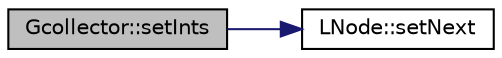 digraph "Gcollector::setInts"
{
 // INTERACTIVE_SVG=YES
 // LATEX_PDF_SIZE
  edge [fontname="Helvetica",fontsize="10",labelfontname="Helvetica",labelfontsize="10"];
  node [fontname="Helvetica",fontsize="10",shape=record];
  rankdir="LR";
  Node1 [label="Gcollector::setInts",height=0.2,width=0.4,color="black", fillcolor="grey75", style="filled", fontcolor="black",tooltip=" "];
  Node1 -> Node2 [color="midnightblue",fontsize="10",style="solid",fontname="Helvetica"];
  Node2 [label="LNode::setNext",height=0.2,width=0.4,color="black", fillcolor="white", style="filled",URL="$classLNode.html#adcffea823f003647df103ddb98a2828b",tooltip=" "];
}
